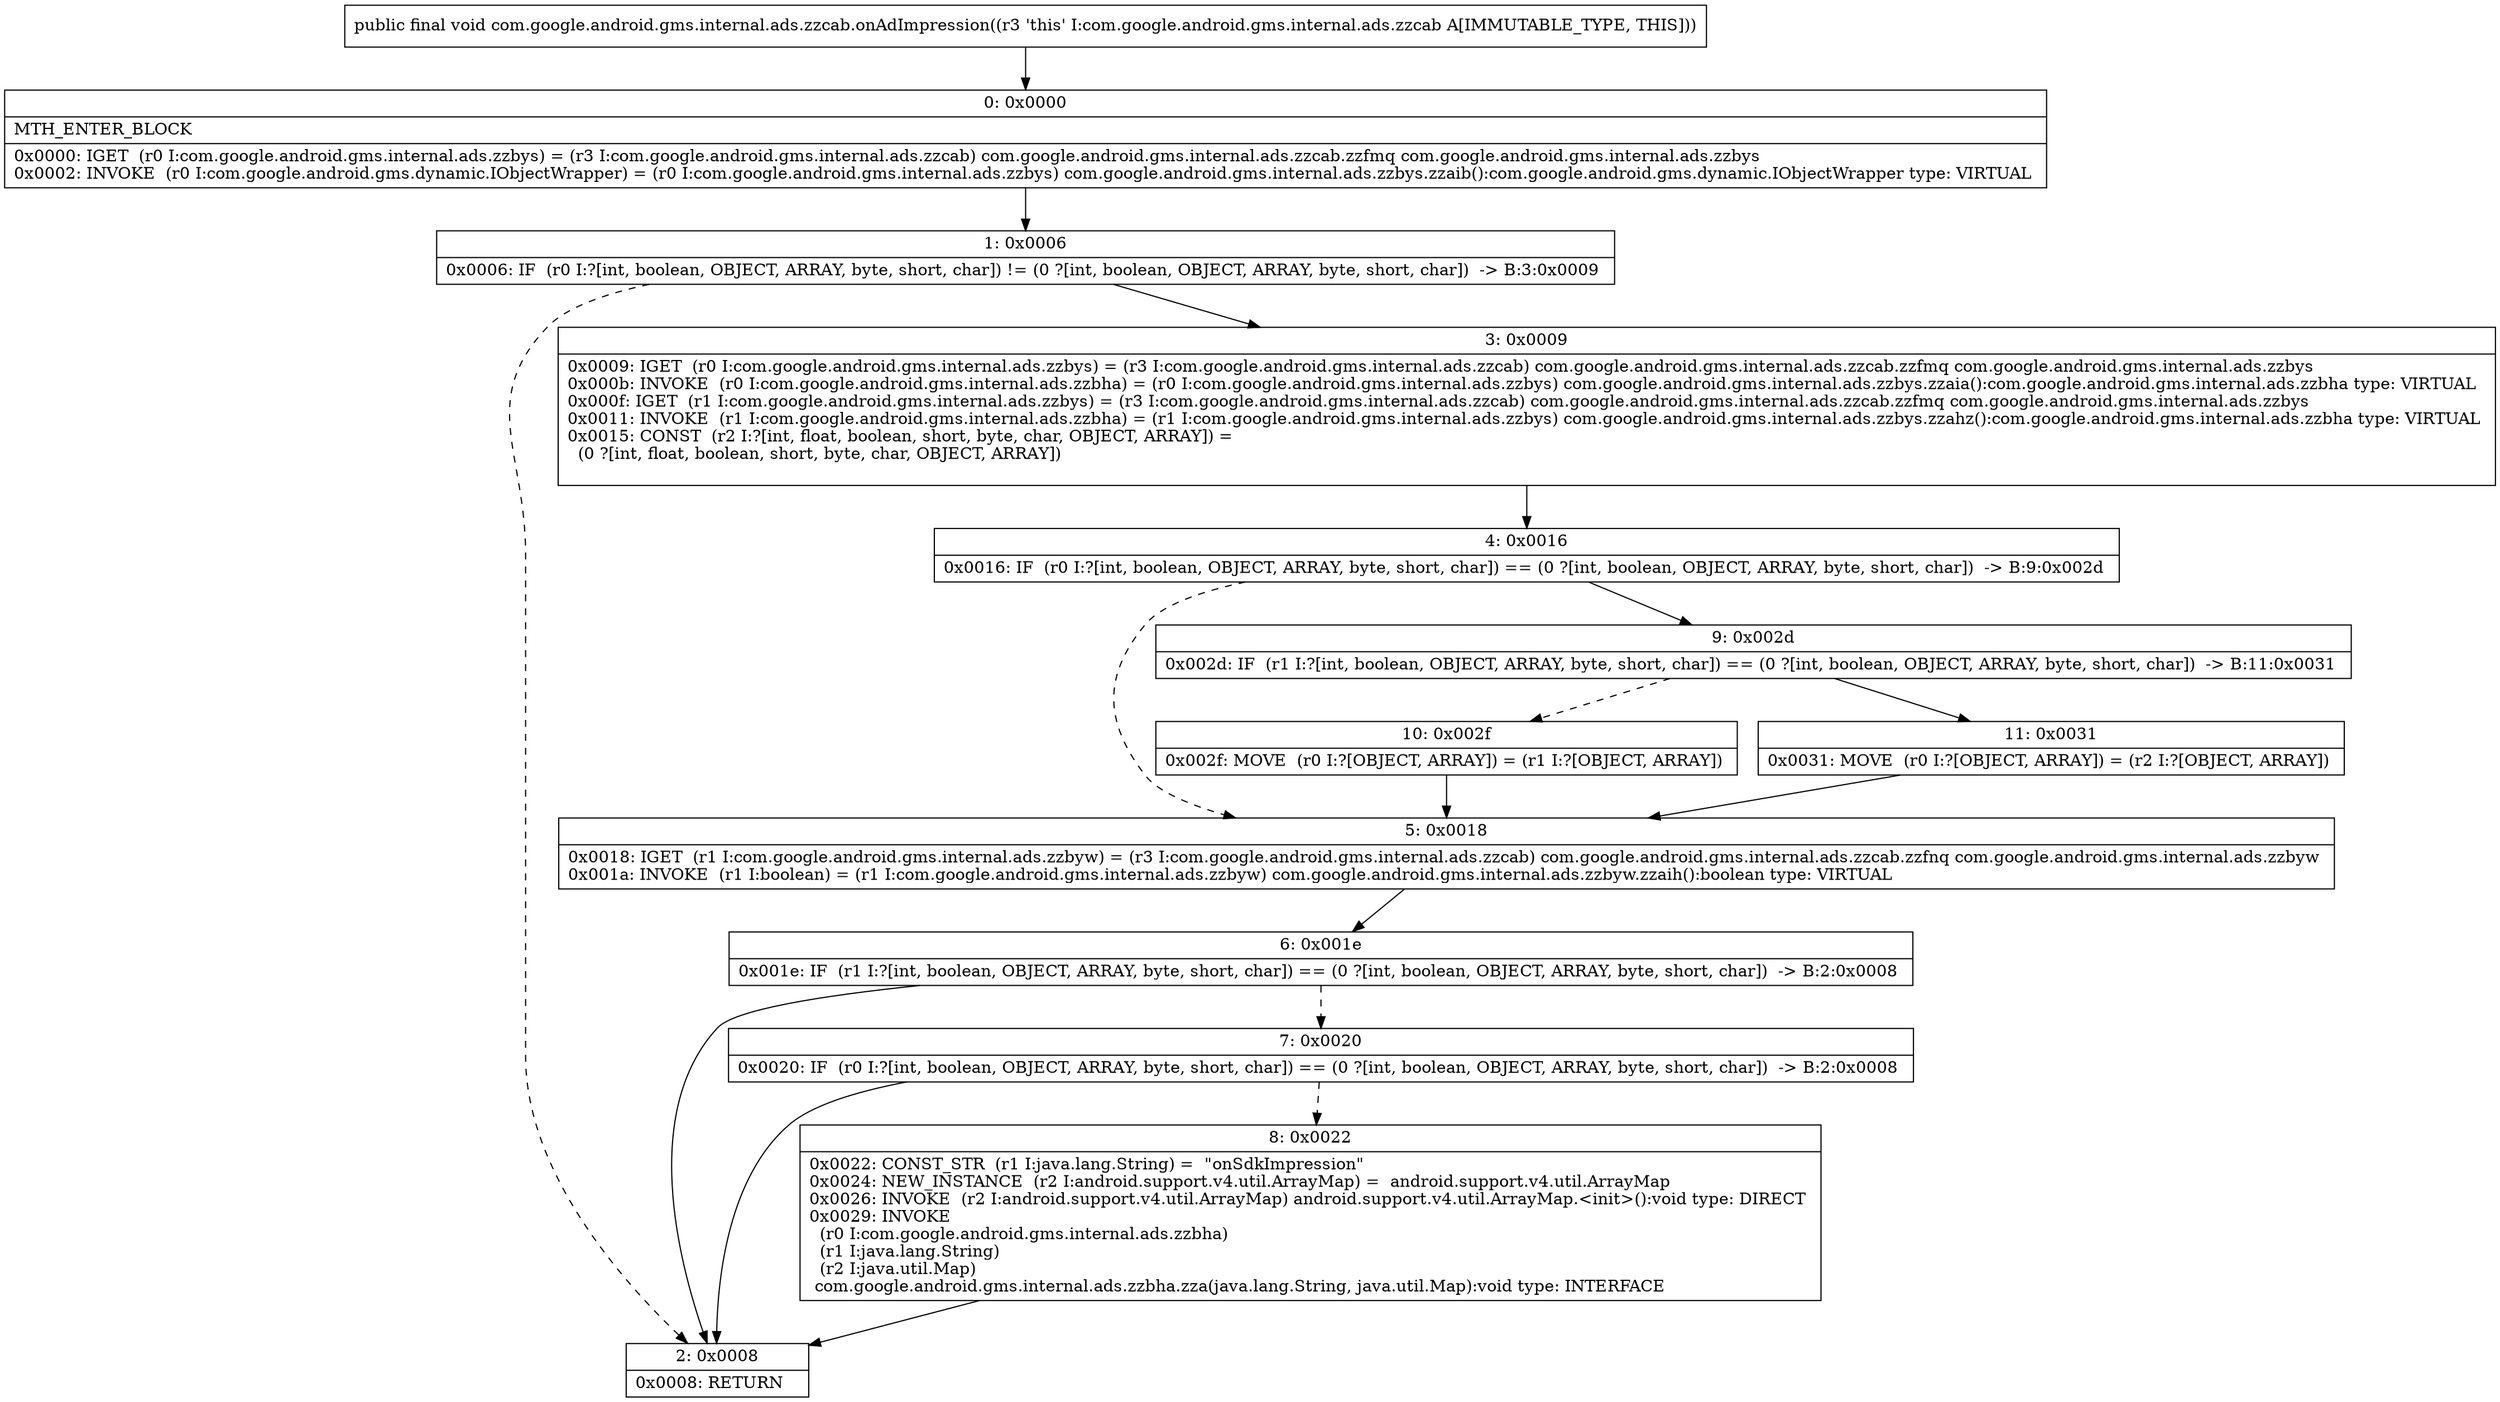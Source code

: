 digraph "CFG forcom.google.android.gms.internal.ads.zzcab.onAdImpression()V" {
Node_0 [shape=record,label="{0\:\ 0x0000|MTH_ENTER_BLOCK\l|0x0000: IGET  (r0 I:com.google.android.gms.internal.ads.zzbys) = (r3 I:com.google.android.gms.internal.ads.zzcab) com.google.android.gms.internal.ads.zzcab.zzfmq com.google.android.gms.internal.ads.zzbys \l0x0002: INVOKE  (r0 I:com.google.android.gms.dynamic.IObjectWrapper) = (r0 I:com.google.android.gms.internal.ads.zzbys) com.google.android.gms.internal.ads.zzbys.zzaib():com.google.android.gms.dynamic.IObjectWrapper type: VIRTUAL \l}"];
Node_1 [shape=record,label="{1\:\ 0x0006|0x0006: IF  (r0 I:?[int, boolean, OBJECT, ARRAY, byte, short, char]) != (0 ?[int, boolean, OBJECT, ARRAY, byte, short, char])  \-\> B:3:0x0009 \l}"];
Node_2 [shape=record,label="{2\:\ 0x0008|0x0008: RETURN   \l}"];
Node_3 [shape=record,label="{3\:\ 0x0009|0x0009: IGET  (r0 I:com.google.android.gms.internal.ads.zzbys) = (r3 I:com.google.android.gms.internal.ads.zzcab) com.google.android.gms.internal.ads.zzcab.zzfmq com.google.android.gms.internal.ads.zzbys \l0x000b: INVOKE  (r0 I:com.google.android.gms.internal.ads.zzbha) = (r0 I:com.google.android.gms.internal.ads.zzbys) com.google.android.gms.internal.ads.zzbys.zzaia():com.google.android.gms.internal.ads.zzbha type: VIRTUAL \l0x000f: IGET  (r1 I:com.google.android.gms.internal.ads.zzbys) = (r3 I:com.google.android.gms.internal.ads.zzcab) com.google.android.gms.internal.ads.zzcab.zzfmq com.google.android.gms.internal.ads.zzbys \l0x0011: INVOKE  (r1 I:com.google.android.gms.internal.ads.zzbha) = (r1 I:com.google.android.gms.internal.ads.zzbys) com.google.android.gms.internal.ads.zzbys.zzahz():com.google.android.gms.internal.ads.zzbha type: VIRTUAL \l0x0015: CONST  (r2 I:?[int, float, boolean, short, byte, char, OBJECT, ARRAY]) = \l  (0 ?[int, float, boolean, short, byte, char, OBJECT, ARRAY])\l \l}"];
Node_4 [shape=record,label="{4\:\ 0x0016|0x0016: IF  (r0 I:?[int, boolean, OBJECT, ARRAY, byte, short, char]) == (0 ?[int, boolean, OBJECT, ARRAY, byte, short, char])  \-\> B:9:0x002d \l}"];
Node_5 [shape=record,label="{5\:\ 0x0018|0x0018: IGET  (r1 I:com.google.android.gms.internal.ads.zzbyw) = (r3 I:com.google.android.gms.internal.ads.zzcab) com.google.android.gms.internal.ads.zzcab.zzfnq com.google.android.gms.internal.ads.zzbyw \l0x001a: INVOKE  (r1 I:boolean) = (r1 I:com.google.android.gms.internal.ads.zzbyw) com.google.android.gms.internal.ads.zzbyw.zzaih():boolean type: VIRTUAL \l}"];
Node_6 [shape=record,label="{6\:\ 0x001e|0x001e: IF  (r1 I:?[int, boolean, OBJECT, ARRAY, byte, short, char]) == (0 ?[int, boolean, OBJECT, ARRAY, byte, short, char])  \-\> B:2:0x0008 \l}"];
Node_7 [shape=record,label="{7\:\ 0x0020|0x0020: IF  (r0 I:?[int, boolean, OBJECT, ARRAY, byte, short, char]) == (0 ?[int, boolean, OBJECT, ARRAY, byte, short, char])  \-\> B:2:0x0008 \l}"];
Node_8 [shape=record,label="{8\:\ 0x0022|0x0022: CONST_STR  (r1 I:java.lang.String) =  \"onSdkImpression\" \l0x0024: NEW_INSTANCE  (r2 I:android.support.v4.util.ArrayMap) =  android.support.v4.util.ArrayMap \l0x0026: INVOKE  (r2 I:android.support.v4.util.ArrayMap) android.support.v4.util.ArrayMap.\<init\>():void type: DIRECT \l0x0029: INVOKE  \l  (r0 I:com.google.android.gms.internal.ads.zzbha)\l  (r1 I:java.lang.String)\l  (r2 I:java.util.Map)\l com.google.android.gms.internal.ads.zzbha.zza(java.lang.String, java.util.Map):void type: INTERFACE \l}"];
Node_9 [shape=record,label="{9\:\ 0x002d|0x002d: IF  (r1 I:?[int, boolean, OBJECT, ARRAY, byte, short, char]) == (0 ?[int, boolean, OBJECT, ARRAY, byte, short, char])  \-\> B:11:0x0031 \l}"];
Node_10 [shape=record,label="{10\:\ 0x002f|0x002f: MOVE  (r0 I:?[OBJECT, ARRAY]) = (r1 I:?[OBJECT, ARRAY]) \l}"];
Node_11 [shape=record,label="{11\:\ 0x0031|0x0031: MOVE  (r0 I:?[OBJECT, ARRAY]) = (r2 I:?[OBJECT, ARRAY]) \l}"];
MethodNode[shape=record,label="{public final void com.google.android.gms.internal.ads.zzcab.onAdImpression((r3 'this' I:com.google.android.gms.internal.ads.zzcab A[IMMUTABLE_TYPE, THIS])) }"];
MethodNode -> Node_0;
Node_0 -> Node_1;
Node_1 -> Node_2[style=dashed];
Node_1 -> Node_3;
Node_3 -> Node_4;
Node_4 -> Node_5[style=dashed];
Node_4 -> Node_9;
Node_5 -> Node_6;
Node_6 -> Node_2;
Node_6 -> Node_7[style=dashed];
Node_7 -> Node_2;
Node_7 -> Node_8[style=dashed];
Node_8 -> Node_2;
Node_9 -> Node_10[style=dashed];
Node_9 -> Node_11;
Node_10 -> Node_5;
Node_11 -> Node_5;
}

